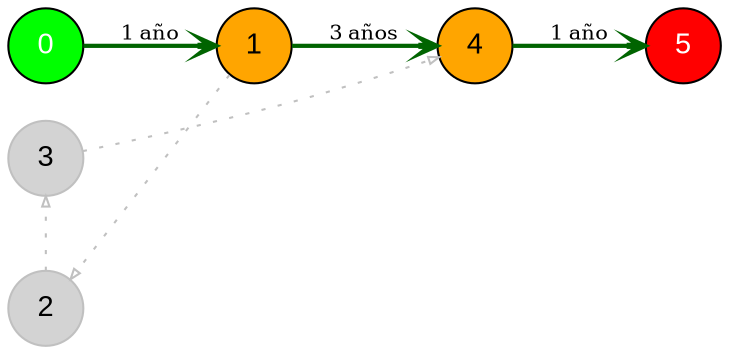 digraph PlanOptimo {
    rankdir=LR;
    node [shape=circle, style=filled, fillcolor=lightblue, fontname=Arial];
    edge [color=darkgreen, arrowhead=vee, arrowsize=0.8];

    "0" [fillcolor=green, fontcolor=white];
    "1" [fillcolor=orange];
    "2" [fillcolor=lightgray, color=gray, fontcolor=black];
    "3" [fillcolor=lightgray, color=gray, fontcolor=black];
    "4" [fillcolor=orange];
    "5" [fillcolor=red, fontcolor=white];

    "0" -> "1" [label="1 año", fontsize=10, color=darkgreen, penwidth=2.0];
    "1" -> "4" [label="3 años", fontsize=10, color=darkgreen, penwidth=2.0];
    "4" -> "5" [label="1 año", fontsize=10, color=darkgreen, penwidth=2.0];
    "1" -> "2" [style=dotted, color=gray, arrowhead=empty, arrowsize=0.5, constraint=false];
    "2" -> "3" [style=dotted, color=gray, arrowhead=empty, arrowsize=0.5, constraint=false];
    "3" -> "4" [style=dotted, color=gray, arrowhead=empty, arrowsize=0.5, constraint=false];
}
